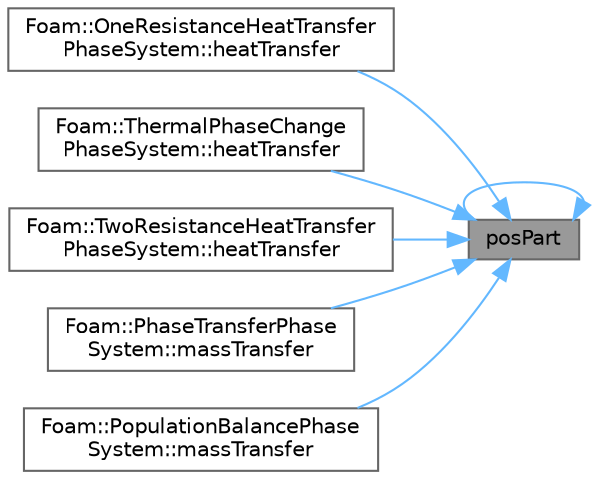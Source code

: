 digraph "posPart"
{
 // LATEX_PDF_SIZE
  bgcolor="transparent";
  edge [fontname=Helvetica,fontsize=10,labelfontname=Helvetica,labelfontsize=10];
  node [fontname=Helvetica,fontsize=10,shape=box,height=0.2,width=0.4];
  rankdir="RL";
  Node1 [id="Node000001",label="posPart",height=0.2,width=0.4,color="gray40", fillcolor="grey60", style="filled", fontcolor="black",tooltip=" "];
  Node1 -> Node2 [id="edge1_Node000001_Node000002",dir="back",color="steelblue1",style="solid",tooltip=" "];
  Node2 [id="Node000002",label="Foam::OneResistanceHeatTransfer\lPhaseSystem::heatTransfer",height=0.2,width=0.4,color="grey40", fillcolor="white", style="filled",URL="$classFoam_1_1OneResistanceHeatTransferPhaseSystem.html#a2d0c7d5c94a614b95413774250f482fa",tooltip=" "];
  Node1 -> Node3 [id="edge2_Node000001_Node000003",dir="back",color="steelblue1",style="solid",tooltip=" "];
  Node3 [id="Node000003",label="Foam::ThermalPhaseChange\lPhaseSystem::heatTransfer",height=0.2,width=0.4,color="grey40", fillcolor="white", style="filled",URL="$classFoam_1_1ThermalPhaseChangePhaseSystem.html#a2d0c7d5c94a614b95413774250f482fa",tooltip=" "];
  Node1 -> Node4 [id="edge3_Node000001_Node000004",dir="back",color="steelblue1",style="solid",tooltip=" "];
  Node4 [id="Node000004",label="Foam::TwoResistanceHeatTransfer\lPhaseSystem::heatTransfer",height=0.2,width=0.4,color="grey40", fillcolor="white", style="filled",URL="$classFoam_1_1TwoResistanceHeatTransferPhaseSystem.html#a2d0c7d5c94a614b95413774250f482fa",tooltip=" "];
  Node1 -> Node5 [id="edge4_Node000001_Node000005",dir="back",color="steelblue1",style="solid",tooltip=" "];
  Node5 [id="Node000005",label="Foam::PhaseTransferPhase\lSystem::massTransfer",height=0.2,width=0.4,color="grey40", fillcolor="white", style="filled",URL="$classFoam_1_1PhaseTransferPhaseSystem.html#a8a8a4fbfeb067752ac93e7c8efdfc7e0",tooltip=" "];
  Node1 -> Node6 [id="edge5_Node000001_Node000006",dir="back",color="steelblue1",style="solid",tooltip=" "];
  Node6 [id="Node000006",label="Foam::PopulationBalancePhase\lSystem::massTransfer",height=0.2,width=0.4,color="grey40", fillcolor="white", style="filled",URL="$classFoam_1_1PopulationBalancePhaseSystem.html#a8a8a4fbfeb067752ac93e7c8efdfc7e0",tooltip=" "];
  Node1 -> Node1 [id="edge6_Node000001_Node000001",dir="back",color="steelblue1",style="solid",tooltip=" "];
}
